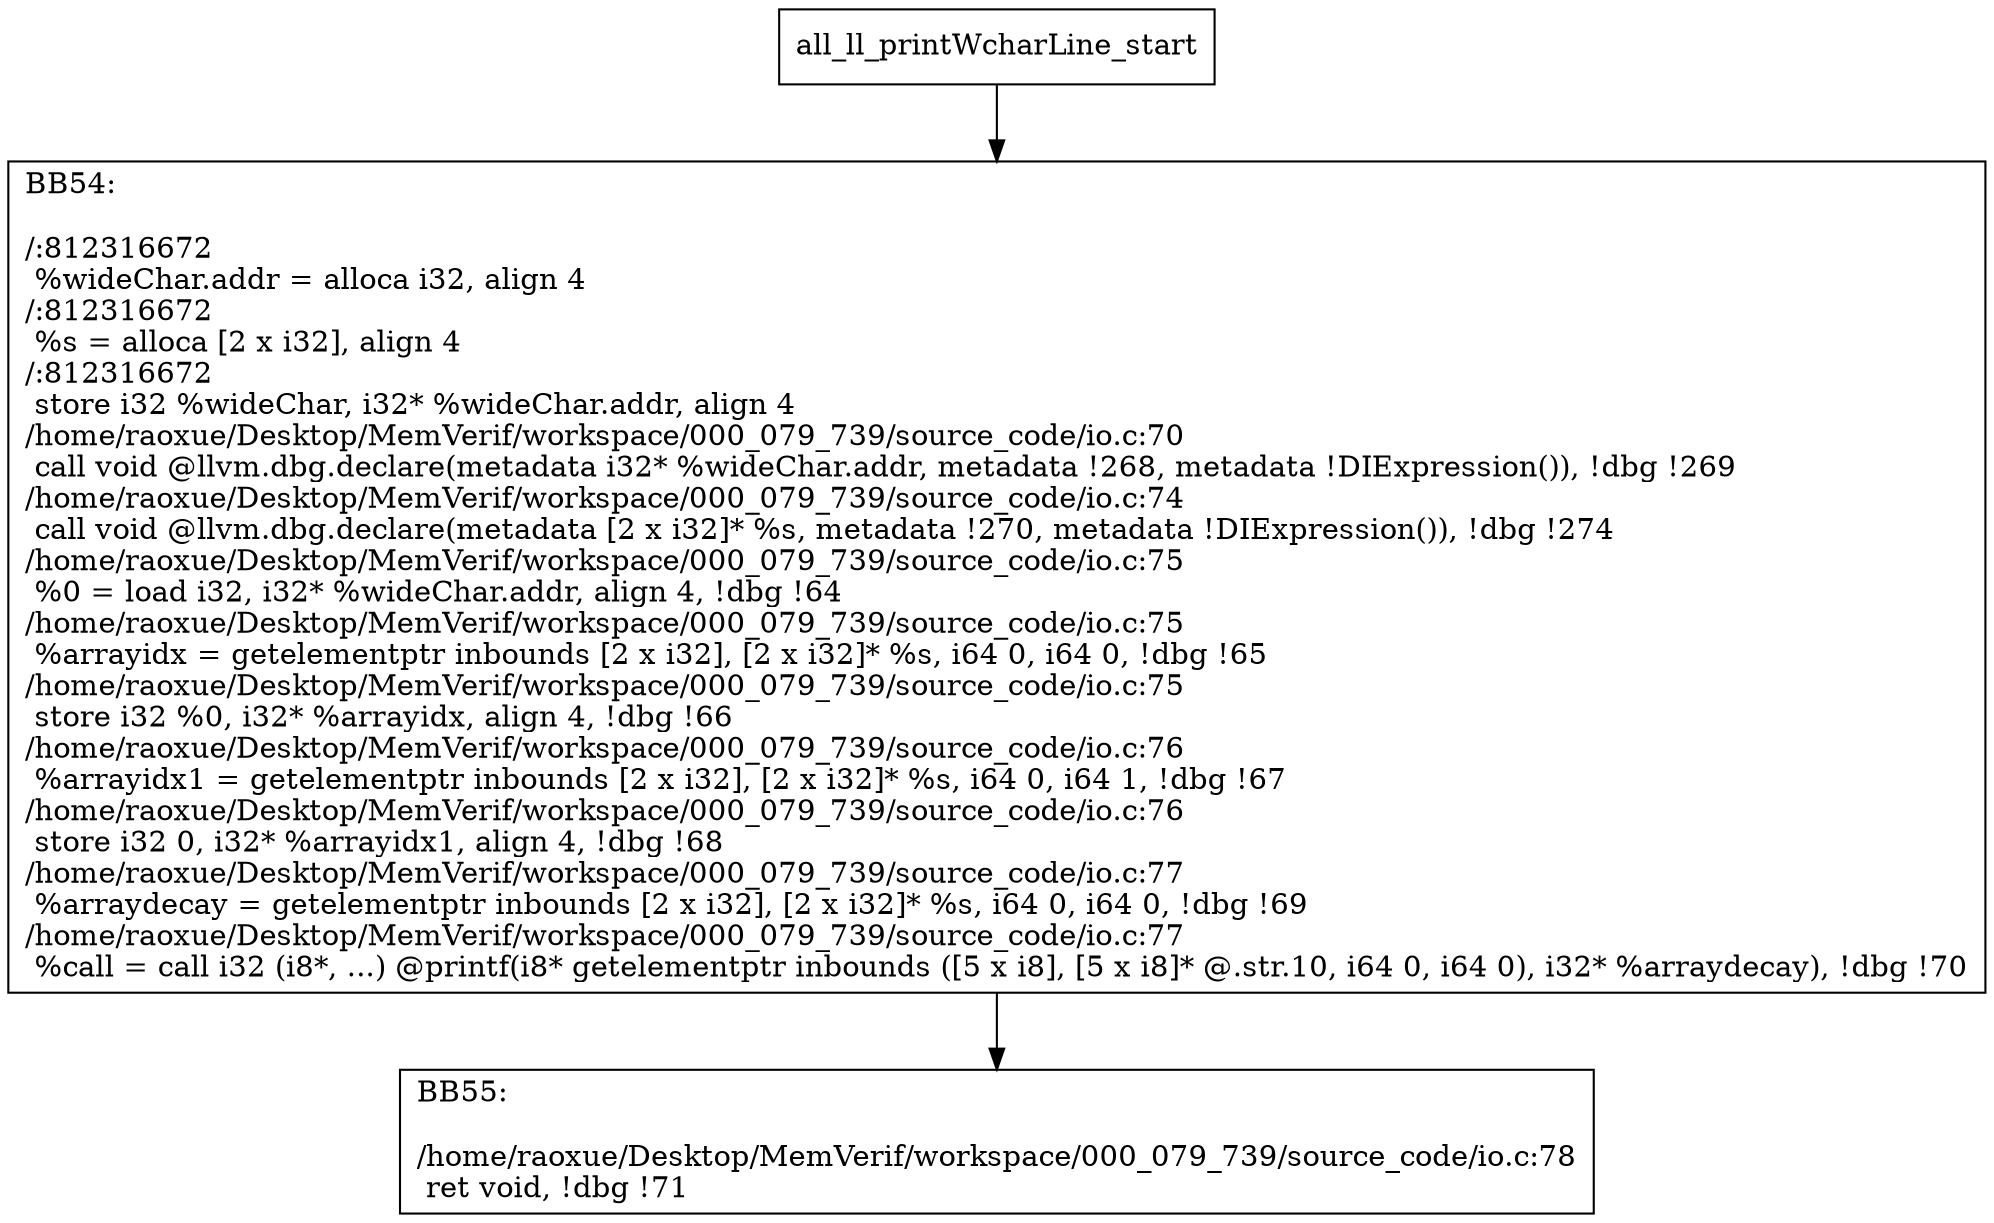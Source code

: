 digraph "CFG for'all_ll_printWcharLine' function" {
	BBall_ll_printWcharLine_start[shape=record,label="{all_ll_printWcharLine_start}"];
	BBall_ll_printWcharLine_start-> all_ll_printWcharLineBB54;
	all_ll_printWcharLineBB54 [shape=record, label="{BB54:\l\l/:812316672\l
  %wideChar.addr = alloca i32, align 4\l
/:812316672\l
  %s = alloca [2 x i32], align 4\l
/:812316672\l
  store i32 %wideChar, i32* %wideChar.addr, align 4\l
/home/raoxue/Desktop/MemVerif/workspace/000_079_739/source_code/io.c:70\l
  call void @llvm.dbg.declare(metadata i32* %wideChar.addr, metadata !268, metadata !DIExpression()), !dbg !269\l
/home/raoxue/Desktop/MemVerif/workspace/000_079_739/source_code/io.c:74\l
  call void @llvm.dbg.declare(metadata [2 x i32]* %s, metadata !270, metadata !DIExpression()), !dbg !274\l
/home/raoxue/Desktop/MemVerif/workspace/000_079_739/source_code/io.c:75\l
  %0 = load i32, i32* %wideChar.addr, align 4, !dbg !64\l
/home/raoxue/Desktop/MemVerif/workspace/000_079_739/source_code/io.c:75\l
  %arrayidx = getelementptr inbounds [2 x i32], [2 x i32]* %s, i64 0, i64 0, !dbg !65\l
/home/raoxue/Desktop/MemVerif/workspace/000_079_739/source_code/io.c:75\l
  store i32 %0, i32* %arrayidx, align 4, !dbg !66\l
/home/raoxue/Desktop/MemVerif/workspace/000_079_739/source_code/io.c:76\l
  %arrayidx1 = getelementptr inbounds [2 x i32], [2 x i32]* %s, i64 0, i64 1, !dbg !67\l
/home/raoxue/Desktop/MemVerif/workspace/000_079_739/source_code/io.c:76\l
  store i32 0, i32* %arrayidx1, align 4, !dbg !68\l
/home/raoxue/Desktop/MemVerif/workspace/000_079_739/source_code/io.c:77\l
  %arraydecay = getelementptr inbounds [2 x i32], [2 x i32]* %s, i64 0, i64 0, !dbg !69\l
/home/raoxue/Desktop/MemVerif/workspace/000_079_739/source_code/io.c:77\l
  %call = call i32 (i8*, ...) @printf(i8* getelementptr inbounds ([5 x i8], [5 x i8]* @.str.10, i64 0, i64 0), i32* %arraydecay), !dbg !70\l
}"];
	all_ll_printWcharLineBB54-> all_ll_printWcharLineBB55;
	all_ll_printWcharLineBB55 [shape=record, label="{BB55:\l\l/home/raoxue/Desktop/MemVerif/workspace/000_079_739/source_code/io.c:78\l
  ret void, !dbg !71\l
}"];
}
